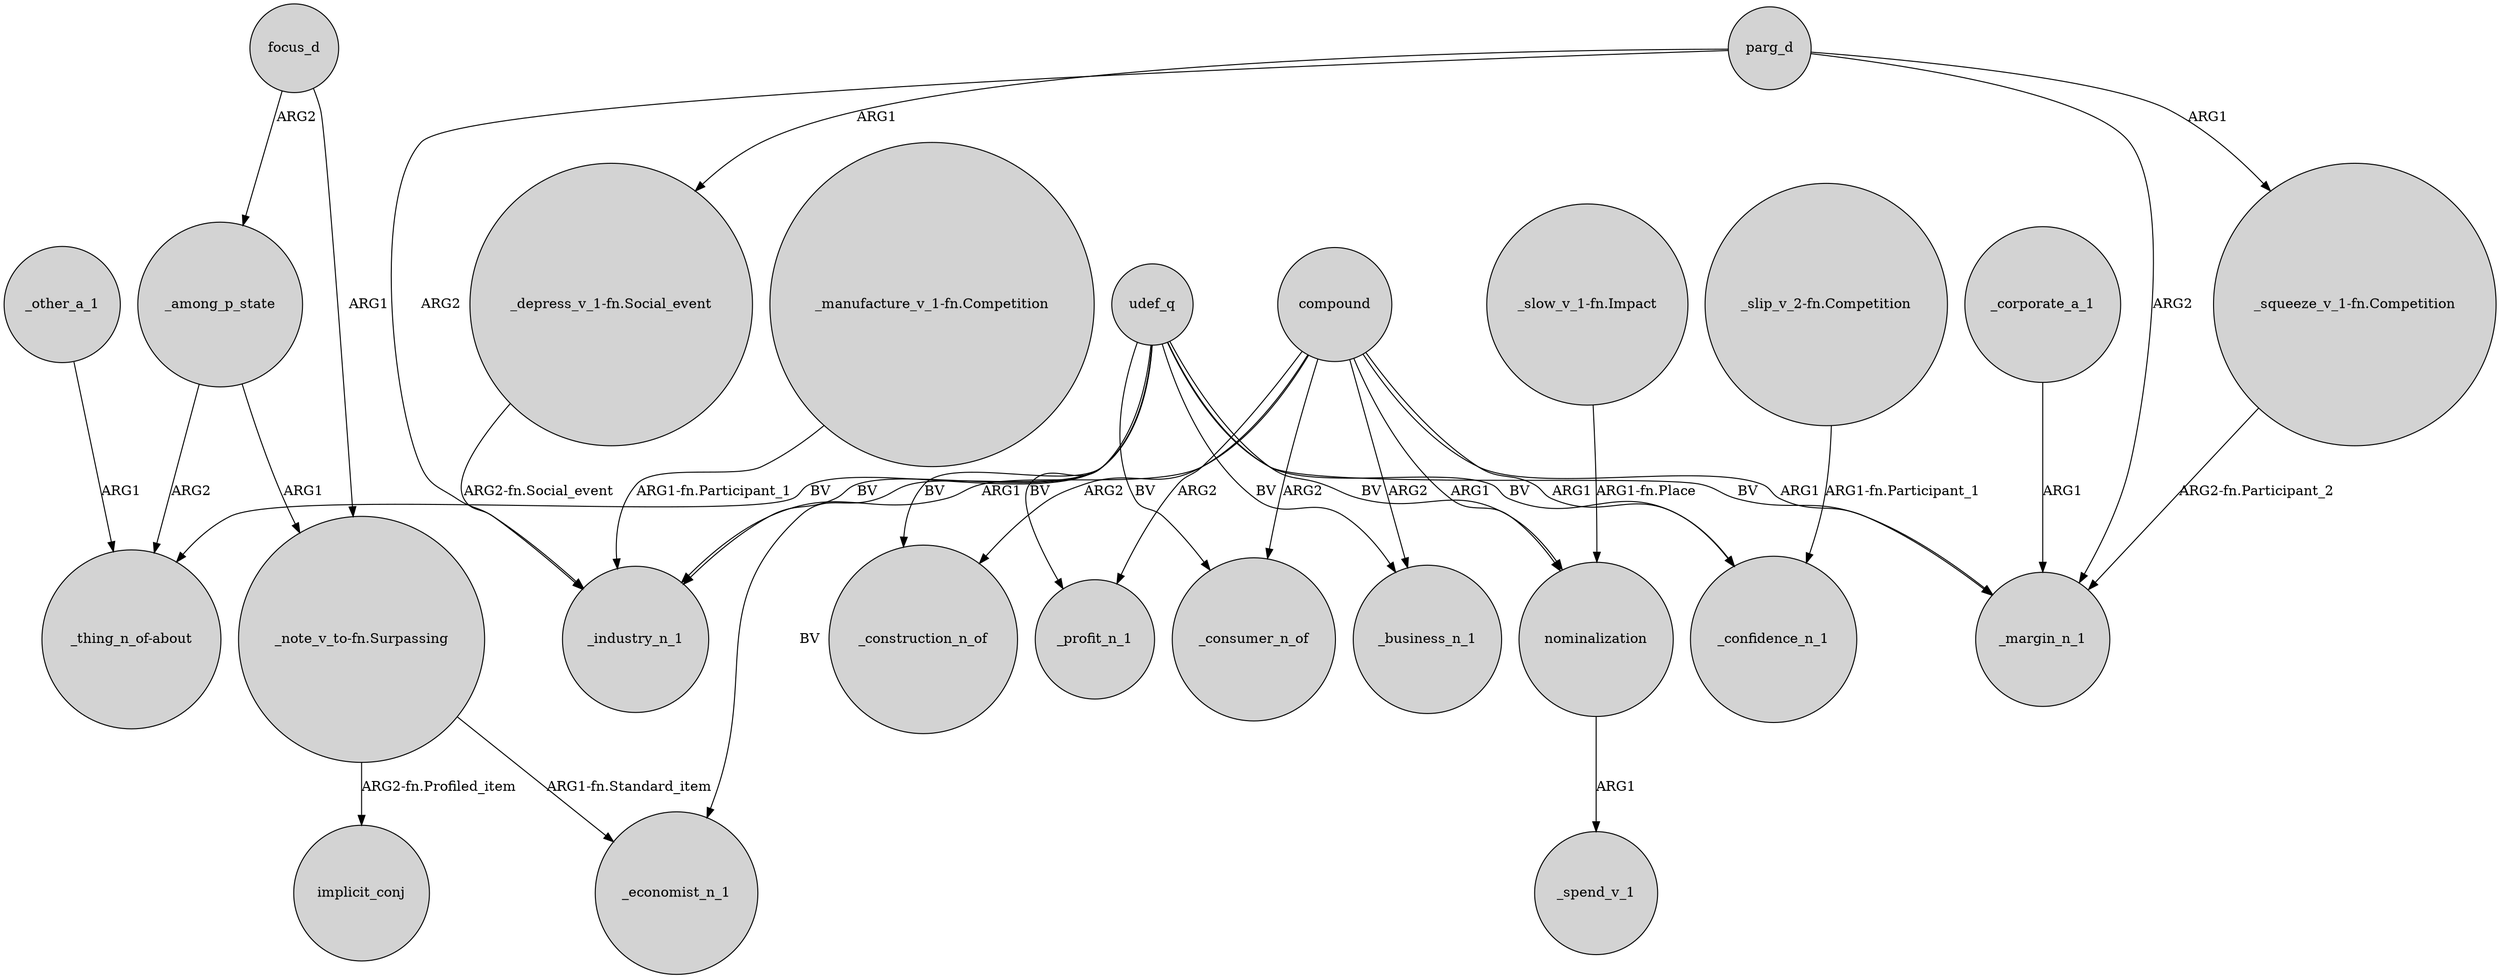 digraph {
	node [shape=circle style=filled]
	_other_a_1 -> "_thing_n_of-about" [label=ARG1]
	parg_d -> _margin_n_1 [label=ARG2]
	compound -> _margin_n_1 [label=ARG1]
	_corporate_a_1 -> _margin_n_1 [label=ARG1]
	udef_q -> nominalization [label=BV]
	udef_q -> _margin_n_1 [label=BV]
	compound -> _construction_n_of [label=ARG2]
	udef_q -> _profit_n_1 [label=BV]
	_among_p_state -> "_thing_n_of-about" [label=ARG2]
	udef_q -> _business_n_1 [label=BV]
	parg_d -> _industry_n_1 [label=ARG2]
	"_slip_v_2-fn.Competition" -> _confidence_n_1 [label="ARG1-fn.Participant_1"]
	nominalization -> _spend_v_1 [label=ARG1]
	compound -> _industry_n_1 [label=ARG1]
	compound -> nominalization [label=ARG1]
	"_slow_v_1-fn.Impact" -> nominalization [label="ARG1-fn.Place"]
	compound -> _confidence_n_1 [label=ARG1]
	"_depress_v_1-fn.Social_event" -> _industry_n_1 [label="ARG2-fn.Social_event"]
	compound -> _profit_n_1 [label=ARG2]
	"_squeeze_v_1-fn.Competition" -> _margin_n_1 [label="ARG2-fn.Participant_2"]
	"_manufacture_v_1-fn.Competition" -> _industry_n_1 [label="ARG1-fn.Participant_1"]
	parg_d -> "_depress_v_1-fn.Social_event" [label=ARG1]
	udef_q -> "_thing_n_of-about" [label=BV]
	compound -> _business_n_1 [label=ARG2]
	_among_p_state -> "_note_v_to-fn.Surpassing" [label=ARG1]
	"_note_v_to-fn.Surpassing" -> implicit_conj [label="ARG2-fn.Profiled_item"]
	udef_q -> _industry_n_1 [label=BV]
	"_note_v_to-fn.Surpassing" -> _economist_n_1 [label="ARG1-fn.Standard_item"]
	udef_q -> _consumer_n_of [label=BV]
	compound -> _consumer_n_of [label=ARG2]
	focus_d -> _among_p_state [label=ARG2]
	udef_q -> _construction_n_of [label=BV]
	udef_q -> _economist_n_1 [label=BV]
	focus_d -> "_note_v_to-fn.Surpassing" [label=ARG1]
	udef_q -> _confidence_n_1 [label=BV]
	parg_d -> "_squeeze_v_1-fn.Competition" [label=ARG1]
}
